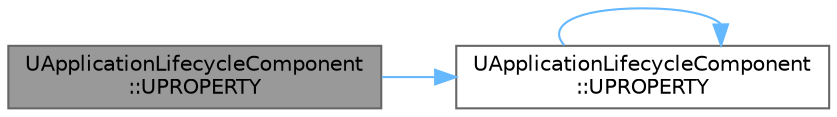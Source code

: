 digraph "UApplicationLifecycleComponent::UPROPERTY"
{
 // INTERACTIVE_SVG=YES
 // LATEX_PDF_SIZE
  bgcolor="transparent";
  edge [fontname=Helvetica,fontsize=10,labelfontname=Helvetica,labelfontsize=10];
  node [fontname=Helvetica,fontsize=10,shape=box,height=0.2,width=0.4];
  rankdir="LR";
  Node1 [id="Node000001",label="UApplicationLifecycleComponent\l::UPROPERTY",height=0.2,width=0.4,color="gray40", fillcolor="grey60", style="filled", fontcolor="black",tooltip=" "];
  Node1 -> Node2 [id="edge1_Node000001_Node000002",color="steelblue1",style="solid",tooltip=" "];
  Node2 [id="Node000002",label="UApplicationLifecycleComponent\l::UPROPERTY",height=0.2,width=0.4,color="grey40", fillcolor="white", style="filled",URL="$da/d7f/classUApplicationLifecycleComponent.html#a2195f8e184824d395832f03cddf19774",tooltip=" "];
  Node2 -> Node2 [id="edge2_Node000002_Node000002",color="steelblue1",style="solid",tooltip=" "];
}
